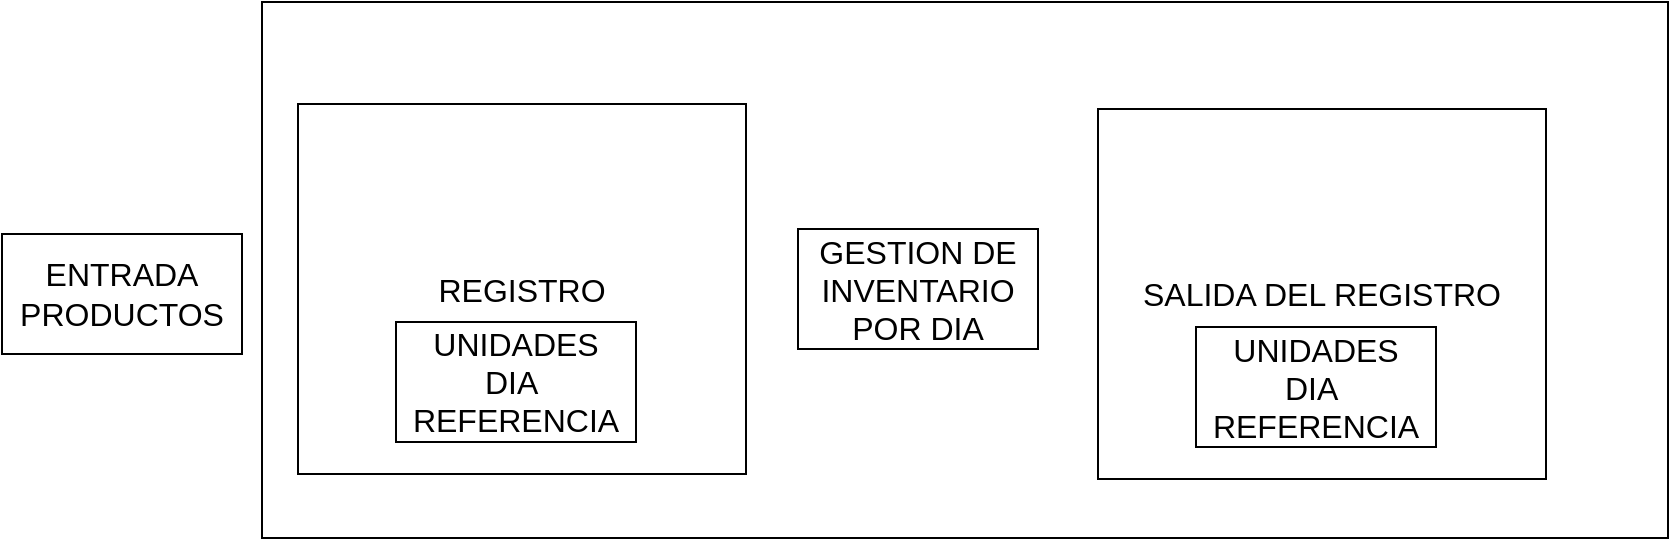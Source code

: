 <mxfile version="21.6.6" type="github" pages="2">
  <diagram name="Página-1" id="tESKYNNmowuRRf9zNqwW">
    <mxGraphModel dx="1851" dy="641" grid="0" gridSize="10" guides="1" tooltips="1" connect="1" arrows="1" fold="1" page="0" pageScale="1" pageWidth="827" pageHeight="1169" math="0" shadow="0">
      <root>
        <mxCell id="0" />
        <mxCell id="1" parent="0" />
        <mxCell id="dHgoY7iqLfbEEOLfW-AG-10" value="" style="rounded=0;whiteSpace=wrap;html=1;fontSize=16;" vertex="1" parent="1">
          <mxGeometry x="-109" y="75" width="703" height="268" as="geometry" />
        </mxCell>
        <mxCell id="dHgoY7iqLfbEEOLfW-AG-2" value="ENTRADA PRODUCTOS" style="rounded=0;whiteSpace=wrap;html=1;fontSize=16;" vertex="1" parent="1">
          <mxGeometry x="-239" y="191" width="120" height="60" as="geometry" />
        </mxCell>
        <mxCell id="dHgoY7iqLfbEEOLfW-AG-3" value="REGISTRO" style="rounded=0;whiteSpace=wrap;html=1;fontSize=16;" vertex="1" parent="1">
          <mxGeometry x="-91" y="126" width="224" height="185" as="geometry" />
        </mxCell>
        <mxCell id="dHgoY7iqLfbEEOLfW-AG-5" value="UNIDADES&lt;br&gt;DIA&amp;nbsp;&lt;br&gt;REFERENCIA" style="rounded=0;whiteSpace=wrap;html=1;fontSize=16;" vertex="1" parent="1">
          <mxGeometry x="-42" y="235" width="120" height="60" as="geometry" />
        </mxCell>
        <mxCell id="dHgoY7iqLfbEEOLfW-AG-6" value="GESTION DE INVENTARIO POR DIA" style="rounded=0;whiteSpace=wrap;html=1;fontSize=16;" vertex="1" parent="1">
          <mxGeometry x="159" y="188.5" width="120" height="60" as="geometry" />
        </mxCell>
        <mxCell id="dHgoY7iqLfbEEOLfW-AG-7" value="SALIDA DEL REGISTRO" style="rounded=0;whiteSpace=wrap;html=1;fontSize=16;" vertex="1" parent="1">
          <mxGeometry x="309" y="128.5" width="224" height="185" as="geometry" />
        </mxCell>
        <mxCell id="dHgoY7iqLfbEEOLfW-AG-8" value="UNIDADES&lt;br&gt;DIA&amp;nbsp;&lt;br&gt;REFERENCIA" style="rounded=0;whiteSpace=wrap;html=1;fontSize=16;" vertex="1" parent="1">
          <mxGeometry x="358" y="237.5" width="120" height="60" as="geometry" />
        </mxCell>
      </root>
    </mxGraphModel>
  </diagram>
  <diagram id="VFmA77z9ysZdsGZfys1j" name="Página-2">
    <mxGraphModel dx="1416" dy="849" grid="0" gridSize="10" guides="1" tooltips="1" connect="1" arrows="1" fold="1" page="0" pageScale="1" pageWidth="827" pageHeight="1169" math="0" shadow="0">
      <root>
        <mxCell id="0" />
        <mxCell id="1" parent="0" />
        <mxCell id="E-PGWQbMxZulWgDMQFT2-1" value="" style="ellipse;whiteSpace=wrap;html=1;aspect=fixed;fontSize=16;" vertex="1" parent="1">
          <mxGeometry x="-198" y="-42" width="730" height="730" as="geometry" />
        </mxCell>
        <mxCell id="E-PGWQbMxZulWgDMQFT2-2" value="Llegada proveedores" style="rounded=1;whiteSpace=wrap;html=1;fontSize=16;" vertex="1" parent="1">
          <mxGeometry x="-300" y="117" width="120" height="60" as="geometry" />
        </mxCell>
        <mxCell id="3pZ5JNvZ_BpjiIJWnTVK-5" style="edgeStyle=none;curved=1;rounded=0;orthogonalLoop=1;jettySize=auto;html=1;exitX=0;exitY=1;exitDx=0;exitDy=0;entryX=1;entryY=1;entryDx=0;entryDy=0;fontSize=12;startSize=8;endSize=8;" edge="1" parent="1" source="E-PGWQbMxZulWgDMQFT2-3" target="duAiFchFwIZ_vx8qgMnV-1">
          <mxGeometry relative="1" as="geometry">
            <Array as="points">
              <mxPoint x="333" y="417" />
            </Array>
          </mxGeometry>
        </mxCell>
        <mxCell id="E-PGWQbMxZulWgDMQFT2-3" value="Registro&amp;nbsp;&lt;br&gt;&amp;nbsp;salida de inventario" style="rounded=1;whiteSpace=wrap;html=1;fontSize=16;" vertex="1" parent="1">
          <mxGeometry x="407" y="284" width="120" height="60" as="geometry" />
        </mxCell>
        <mxCell id="3pZ5JNvZ_BpjiIJWnTVK-2" style="edgeStyle=none;curved=1;rounded=0;orthogonalLoop=1;jettySize=auto;html=1;entryX=1;entryY=0;entryDx=0;entryDy=0;fontSize=12;startSize=8;endSize=8;exitX=0;exitY=0.25;exitDx=0;exitDy=0;" edge="1" parent="1" source="duAiFchFwIZ_vx8qgMnV-1" target="7WaFvpV5LCQXNMHChfVr-1">
          <mxGeometry relative="1" as="geometry">
            <Array as="points">
              <mxPoint x="-23" y="139" />
            </Array>
          </mxGeometry>
        </mxCell>
        <mxCell id="3pZ5JNvZ_BpjiIJWnTVK-3" style="edgeStyle=none;curved=1;rounded=0;orthogonalLoop=1;jettySize=auto;html=1;exitX=1;exitY=0.25;exitDx=0;exitDy=0;entryX=0;entryY=0;entryDx=0;entryDy=0;fontSize=12;startSize=8;endSize=8;" edge="1" parent="1" source="duAiFchFwIZ_vx8qgMnV-1" target="E-PGWQbMxZulWgDMQFT2-3">
          <mxGeometry relative="1" as="geometry">
            <Array as="points">
              <mxPoint x="285" y="166" />
            </Array>
          </mxGeometry>
        </mxCell>
        <mxCell id="duAiFchFwIZ_vx8qgMnV-1" value="Gestion de inventario por día" style="rounded=1;whiteSpace=wrap;html=1;fontSize=16;" vertex="1" parent="1">
          <mxGeometry x="116" y="284" width="121" height="60" as="geometry" />
        </mxCell>
        <mxCell id="3pZ5JNvZ_BpjiIJWnTVK-4" style="edgeStyle=none;curved=1;rounded=0;orthogonalLoop=1;jettySize=auto;html=1;exitX=1;exitY=1;exitDx=0;exitDy=0;entryX=0;entryY=0.75;entryDx=0;entryDy=0;fontSize=12;startSize=8;endSize=8;" edge="1" parent="1" source="7WaFvpV5LCQXNMHChfVr-1" target="duAiFchFwIZ_vx8qgMnV-1">
          <mxGeometry relative="1" as="geometry">
            <Array as="points">
              <mxPoint x="63" y="414" />
            </Array>
          </mxGeometry>
        </mxCell>
        <mxCell id="7WaFvpV5LCQXNMHChfVr-1" value="Registro de producto nuevo" style="rounded=1;whiteSpace=wrap;html=1;fontSize=16;" vertex="1" parent="1">
          <mxGeometry x="-177" y="290" width="120" height="60" as="geometry" />
        </mxCell>
      </root>
    </mxGraphModel>
  </diagram>
</mxfile>

